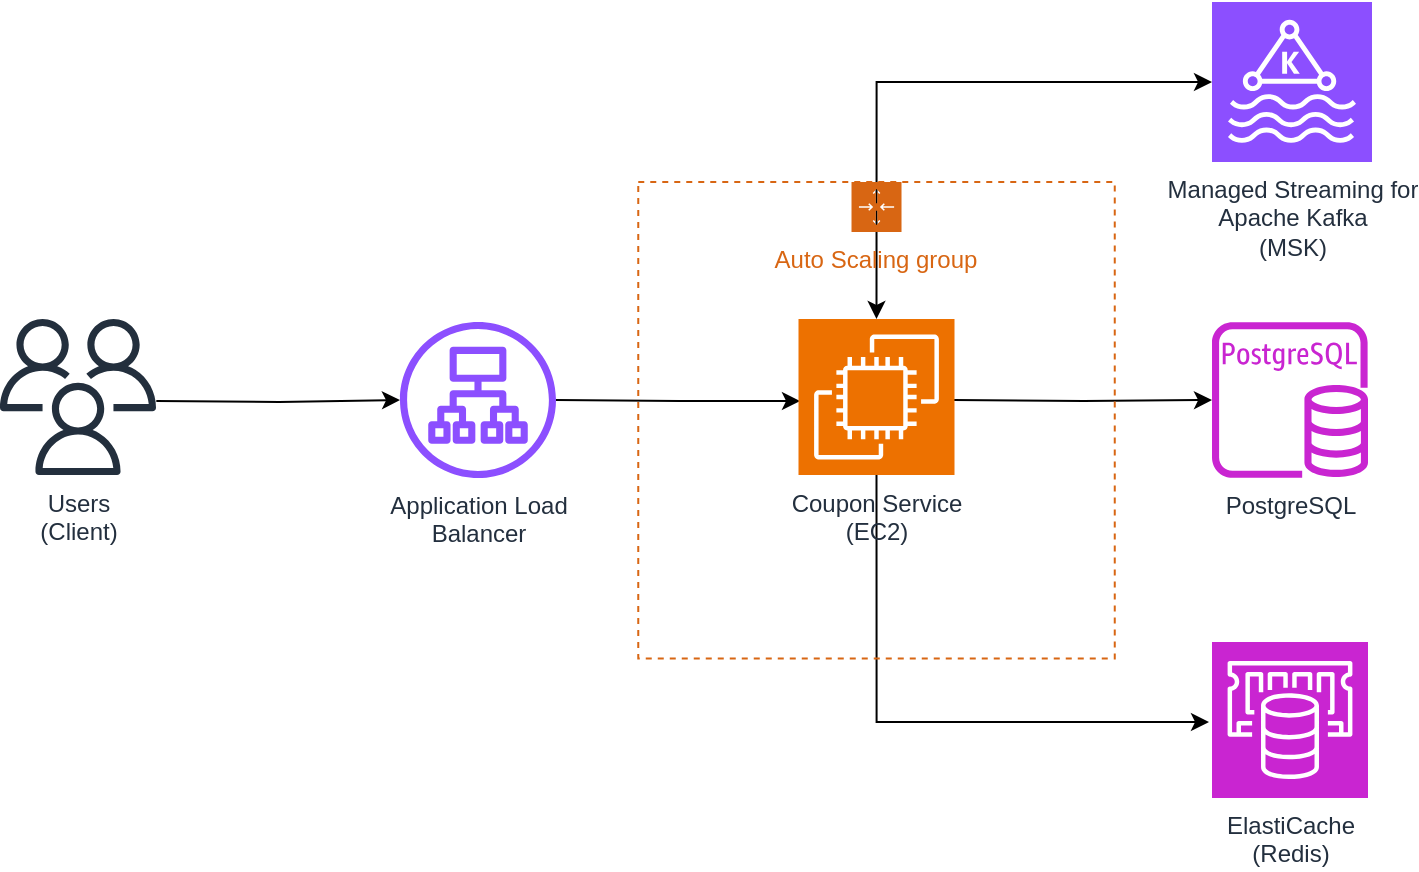 <mxfile version="26.2.9">
  <diagram name="AWS Coupon Service" id="AWS1">
    <mxGraphModel grid="1" page="1" gridSize="10" guides="1" tooltips="1" connect="1" arrows="1" fold="1" pageScale="1" pageWidth="827" pageHeight="1169" math="0" shadow="0">
      <root>
        <mxCell id="0" />
        <mxCell id="1" parent="0" />
        <mxCell id="E1ec6j4kTec3xwaaDapS-15" style="edgeStyle=orthogonalEdgeStyle;rounded=0;orthogonalLoop=1;jettySize=auto;html=1;entryX=0;entryY=0.5;entryDx=0;entryDy=0;entryPerimeter=0;" edge="1" parent="1">
          <mxGeometry relative="1" as="geometry">
            <mxPoint x="158.156" y="269.5" as="sourcePoint" />
            <mxPoint x="280" y="269" as="targetPoint" />
          </mxGeometry>
        </mxCell>
        <mxCell id="E1ec6j4kTec3xwaaDapS-34" style="edgeStyle=orthogonalEdgeStyle;rounded=0;orthogonalLoop=1;jettySize=auto;html=1;exitX=0.5;exitY=1;exitDx=0;exitDy=0;exitPerimeter=0;" edge="1" parent="1" source="E1ec6j4kTec3xwaaDapS-41">
          <mxGeometry relative="1" as="geometry">
            <mxPoint x="684.5" y="430" as="targetPoint" />
            <mxPoint x="518.25" y="316" as="sourcePoint" />
            <Array as="points">
              <mxPoint x="518" y="430" />
            </Array>
          </mxGeometry>
        </mxCell>
        <mxCell id="E1ec6j4kTec3xwaaDapS-22" style="edgeStyle=orthogonalEdgeStyle;rounded=0;orthogonalLoop=1;jettySize=auto;html=1;entryX=0;entryY=0.5;entryDx=0;entryDy=0;entryPerimeter=0;" edge="1" parent="1">
          <mxGeometry relative="1" as="geometry">
            <mxPoint x="358" y="269.029" as="sourcePoint" />
            <mxPoint x="480" y="269.5" as="targetPoint" />
          </mxGeometry>
        </mxCell>
        <mxCell id="E1ec6j4kTec3xwaaDapS-28" style="edgeStyle=orthogonalEdgeStyle;rounded=0;orthogonalLoop=1;jettySize=auto;html=1;exitX=0.5;exitY=0;exitDx=0;exitDy=0;exitPerimeter=0;startArrow=classic;startFill=1;" edge="1" parent="1" source="E1ec6j4kTec3xwaaDapS-41" target="E1ec6j4kTec3xwaaDapS-27">
          <mxGeometry relative="1" as="geometry">
            <mxPoint x="518.25" y="223" as="sourcePoint" />
            <Array as="points">
              <mxPoint x="518" y="110" />
            </Array>
          </mxGeometry>
        </mxCell>
        <mxCell id="E1ec6j4kTec3xwaaDapS-24" style="edgeStyle=orthogonalEdgeStyle;rounded=0;orthogonalLoop=1;jettySize=auto;html=1;" edge="1" parent="1" target="E1ec6j4kTec3xwaaDapS-40">
          <mxGeometry relative="1" as="geometry">
            <mxPoint x="556.5" y="269" as="sourcePoint" />
            <mxPoint x="680" y="269" as="targetPoint" />
          </mxGeometry>
        </mxCell>
        <mxCell id="E1ec6j4kTec3xwaaDapS-27" value="Managed Streaming for&lt;div&gt;Apache Kafka&lt;div&gt;(MSK)&lt;/div&gt;&lt;/div&gt;" style="sketch=0;points=[[0,0,0],[0.25,0,0],[0.5,0,0],[0.75,0,0],[1,0,0],[0,1,0],[0.25,1,0],[0.5,1,0],[0.75,1,0],[1,1,0],[0,0.25,0],[0,0.5,0],[0,0.75,0],[1,0.25,0],[1,0.5,0],[1,0.75,0]];outlineConnect=0;fontColor=#232F3E;fillColor=#8C4FFF;strokeColor=#ffffff;dashed=0;verticalLabelPosition=bottom;verticalAlign=top;align=center;html=1;fontSize=12;fontStyle=0;aspect=fixed;shape=mxgraph.aws4.resourceIcon;resIcon=mxgraph.aws4.managed_streaming_for_kafka;" vertex="1" parent="1">
          <mxGeometry x="686" y="70" width="80" height="80" as="geometry" />
        </mxCell>
        <mxCell id="E1ec6j4kTec3xwaaDapS-31" value="Users&lt;div&gt;(Client)&lt;/div&gt;" style="sketch=0;outlineConnect=0;fontColor=#232F3E;gradientColor=none;fillColor=#232F3D;strokeColor=none;dashed=0;verticalLabelPosition=bottom;verticalAlign=top;align=center;html=1;fontSize=12;fontStyle=0;aspect=fixed;pointerEvents=1;shape=mxgraph.aws4.users;" vertex="1" parent="1">
          <mxGeometry x="80" y="228.5" width="78" height="78" as="geometry" />
        </mxCell>
        <mxCell id="E1ec6j4kTec3xwaaDapS-32" value="Auto Scaling group" style="points=[[0,0],[0.25,0],[0.5,0],[0.75,0],[1,0],[1,0.25],[1,0.5],[1,0.75],[1,1],[0.75,1],[0.5,1],[0.25,1],[0,1],[0,0.75],[0,0.5],[0,0.25]];outlineConnect=0;gradientColor=none;html=1;whiteSpace=wrap;fontSize=12;fontStyle=0;container=1;pointerEvents=0;collapsible=0;recursiveResize=0;shape=mxgraph.aws4.groupCenter;grIcon=mxgraph.aws4.group_auto_scaling_group;grStroke=1;strokeColor=#D86613;fillColor=none;verticalAlign=top;align=center;fontColor=#D86613;dashed=1;spacingTop=25;" vertex="1" parent="1">
          <mxGeometry x="399.13" y="160" width="238.25" height="238.25" as="geometry" />
        </mxCell>
        <mxCell id="E1ec6j4kTec3xwaaDapS-41" value="Coupon Service&lt;div&gt;(EC2)&lt;/div&gt;" style="sketch=0;points=[[0,0,0],[0.25,0,0],[0.5,0,0],[0.75,0,0],[1,0,0],[0,1,0],[0.25,1,0],[0.5,1,0],[0.75,1,0],[1,1,0],[0,0.25,0],[0,0.5,0],[0,0.75,0],[1,0.25,0],[1,0.5,0],[1,0.75,0]];outlineConnect=0;fontColor=#232F3E;fillColor=#ED7100;strokeColor=#ffffff;dashed=0;verticalLabelPosition=bottom;verticalAlign=top;align=center;html=1;fontSize=12;fontStyle=0;aspect=fixed;shape=mxgraph.aws4.resourceIcon;resIcon=mxgraph.aws4.ec2;" vertex="1" parent="E1ec6j4kTec3xwaaDapS-32">
          <mxGeometry x="80.12" y="68.5" width="78" height="78" as="geometry" />
        </mxCell>
        <mxCell id="E1ec6j4kTec3xwaaDapS-38" value="Application Load&lt;div&gt;Balancer&lt;/div&gt;" style="sketch=0;outlineConnect=0;fontColor=#232F3E;gradientColor=none;fillColor=#8C4FFF;strokeColor=none;dashed=0;verticalLabelPosition=bottom;verticalAlign=top;align=center;html=1;fontSize=12;fontStyle=0;aspect=fixed;pointerEvents=1;shape=mxgraph.aws4.application_load_balancer;" vertex="1" parent="1">
          <mxGeometry x="280" y="230" width="78" height="78" as="geometry" />
        </mxCell>
        <mxCell id="E1ec6j4kTec3xwaaDapS-39" value="ElastiCache&lt;div&gt;(Redis)&lt;/div&gt;" style="sketch=0;points=[[0,0,0],[0.25,0,0],[0.5,0,0],[0.75,0,0],[1,0,0],[0,1,0],[0.25,1,0],[0.5,1,0],[0.75,1,0],[1,1,0],[0,0.25,0],[0,0.5,0],[0,0.75,0],[1,0.25,0],[1,0.5,0],[1,0.75,0]];outlineConnect=0;fontColor=#232F3E;fillColor=#C925D1;strokeColor=#ffffff;dashed=0;verticalLabelPosition=bottom;verticalAlign=top;align=center;html=1;fontSize=12;fontStyle=0;aspect=fixed;shape=mxgraph.aws4.resourceIcon;resIcon=mxgraph.aws4.elasticache;" vertex="1" parent="1">
          <mxGeometry x="686" y="390" width="78" height="78" as="geometry" />
        </mxCell>
        <mxCell id="E1ec6j4kTec3xwaaDapS-40" value="PostgreSQL" style="sketch=0;outlineConnect=0;fontColor=#232F3E;gradientColor=none;fillColor=#C925D1;strokeColor=none;dashed=0;verticalLabelPosition=bottom;verticalAlign=top;align=center;html=1;fontSize=12;fontStyle=0;aspect=fixed;pointerEvents=1;shape=mxgraph.aws4.rds_postgresql_instance;" vertex="1" parent="1">
          <mxGeometry x="686" y="230" width="78" height="78" as="geometry" />
        </mxCell>
      </root>
    </mxGraphModel>
  </diagram>
</mxfile>
